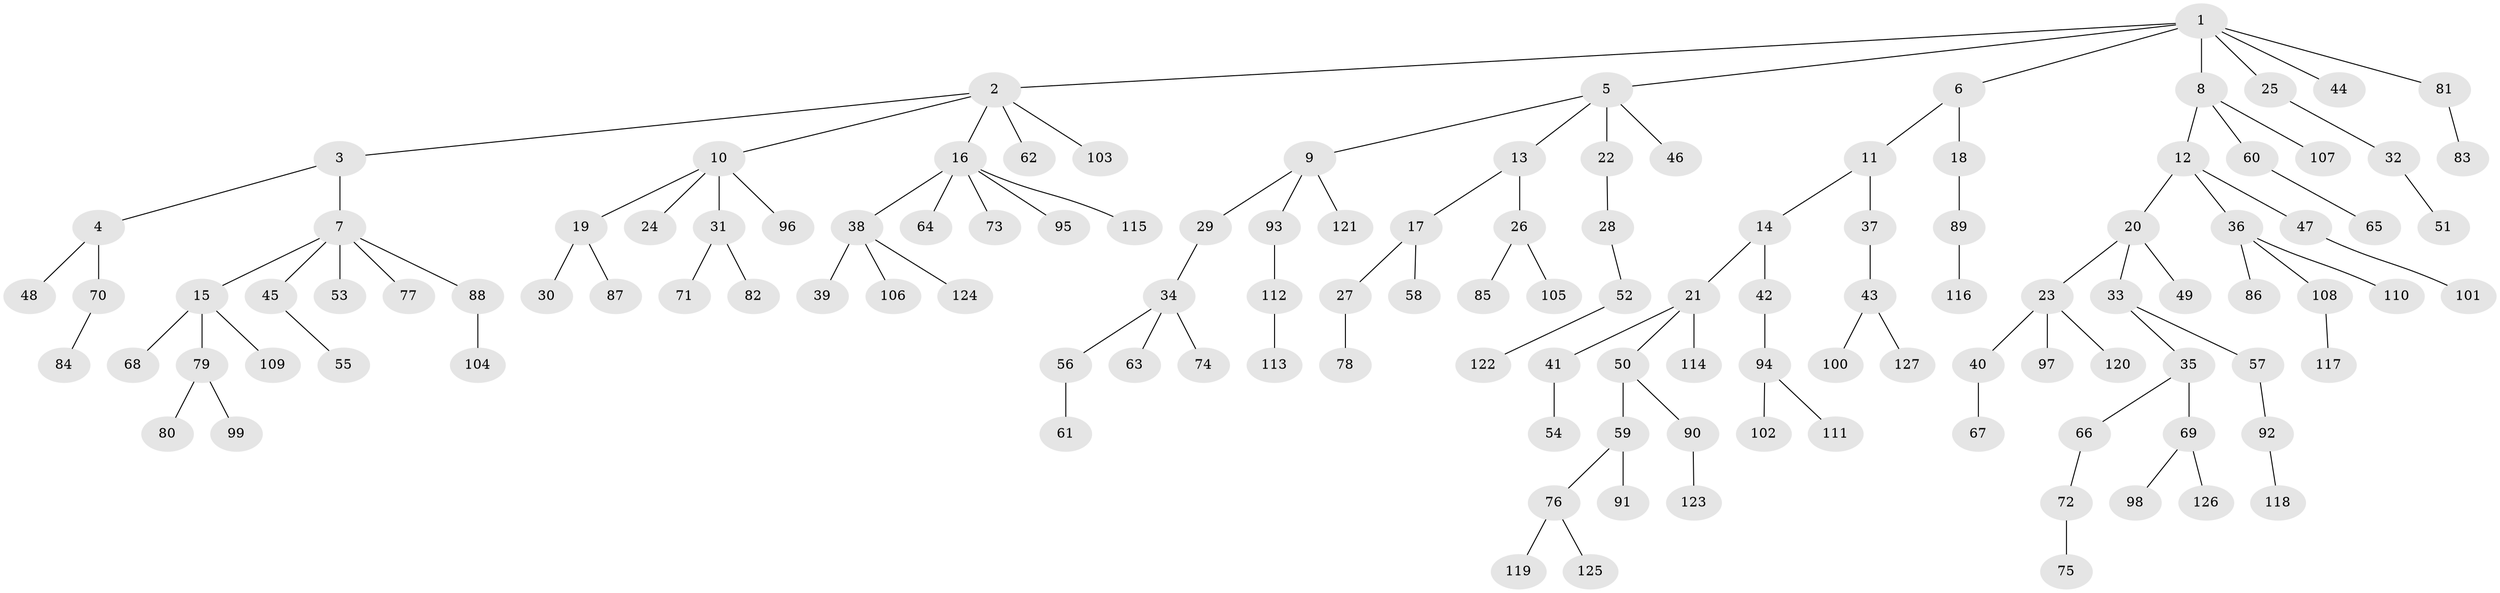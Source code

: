 // coarse degree distribution, {5: 0.0392156862745098, 3: 0.17647058823529413, 1: 0.45098039215686275, 4: 0.058823529411764705, 2: 0.27450980392156865}
// Generated by graph-tools (version 1.1) at 2025/51/03/04/25 22:51:54]
// undirected, 127 vertices, 126 edges
graph export_dot {
  node [color=gray90,style=filled];
  1;
  2;
  3;
  4;
  5;
  6;
  7;
  8;
  9;
  10;
  11;
  12;
  13;
  14;
  15;
  16;
  17;
  18;
  19;
  20;
  21;
  22;
  23;
  24;
  25;
  26;
  27;
  28;
  29;
  30;
  31;
  32;
  33;
  34;
  35;
  36;
  37;
  38;
  39;
  40;
  41;
  42;
  43;
  44;
  45;
  46;
  47;
  48;
  49;
  50;
  51;
  52;
  53;
  54;
  55;
  56;
  57;
  58;
  59;
  60;
  61;
  62;
  63;
  64;
  65;
  66;
  67;
  68;
  69;
  70;
  71;
  72;
  73;
  74;
  75;
  76;
  77;
  78;
  79;
  80;
  81;
  82;
  83;
  84;
  85;
  86;
  87;
  88;
  89;
  90;
  91;
  92;
  93;
  94;
  95;
  96;
  97;
  98;
  99;
  100;
  101;
  102;
  103;
  104;
  105;
  106;
  107;
  108;
  109;
  110;
  111;
  112;
  113;
  114;
  115;
  116;
  117;
  118;
  119;
  120;
  121;
  122;
  123;
  124;
  125;
  126;
  127;
  1 -- 2;
  1 -- 5;
  1 -- 6;
  1 -- 8;
  1 -- 25;
  1 -- 44;
  1 -- 81;
  2 -- 3;
  2 -- 10;
  2 -- 16;
  2 -- 62;
  2 -- 103;
  3 -- 4;
  3 -- 7;
  4 -- 48;
  4 -- 70;
  5 -- 9;
  5 -- 13;
  5 -- 22;
  5 -- 46;
  6 -- 11;
  6 -- 18;
  7 -- 15;
  7 -- 45;
  7 -- 53;
  7 -- 77;
  7 -- 88;
  8 -- 12;
  8 -- 60;
  8 -- 107;
  9 -- 29;
  9 -- 93;
  9 -- 121;
  10 -- 19;
  10 -- 24;
  10 -- 31;
  10 -- 96;
  11 -- 14;
  11 -- 37;
  12 -- 20;
  12 -- 36;
  12 -- 47;
  13 -- 17;
  13 -- 26;
  14 -- 21;
  14 -- 42;
  15 -- 68;
  15 -- 79;
  15 -- 109;
  16 -- 38;
  16 -- 64;
  16 -- 73;
  16 -- 95;
  16 -- 115;
  17 -- 27;
  17 -- 58;
  18 -- 89;
  19 -- 30;
  19 -- 87;
  20 -- 23;
  20 -- 33;
  20 -- 49;
  21 -- 41;
  21 -- 50;
  21 -- 114;
  22 -- 28;
  23 -- 40;
  23 -- 97;
  23 -- 120;
  25 -- 32;
  26 -- 85;
  26 -- 105;
  27 -- 78;
  28 -- 52;
  29 -- 34;
  31 -- 71;
  31 -- 82;
  32 -- 51;
  33 -- 35;
  33 -- 57;
  34 -- 56;
  34 -- 63;
  34 -- 74;
  35 -- 66;
  35 -- 69;
  36 -- 86;
  36 -- 108;
  36 -- 110;
  37 -- 43;
  38 -- 39;
  38 -- 106;
  38 -- 124;
  40 -- 67;
  41 -- 54;
  42 -- 94;
  43 -- 100;
  43 -- 127;
  45 -- 55;
  47 -- 101;
  50 -- 59;
  50 -- 90;
  52 -- 122;
  56 -- 61;
  57 -- 92;
  59 -- 76;
  59 -- 91;
  60 -- 65;
  66 -- 72;
  69 -- 98;
  69 -- 126;
  70 -- 84;
  72 -- 75;
  76 -- 119;
  76 -- 125;
  79 -- 80;
  79 -- 99;
  81 -- 83;
  88 -- 104;
  89 -- 116;
  90 -- 123;
  92 -- 118;
  93 -- 112;
  94 -- 102;
  94 -- 111;
  108 -- 117;
  112 -- 113;
}

